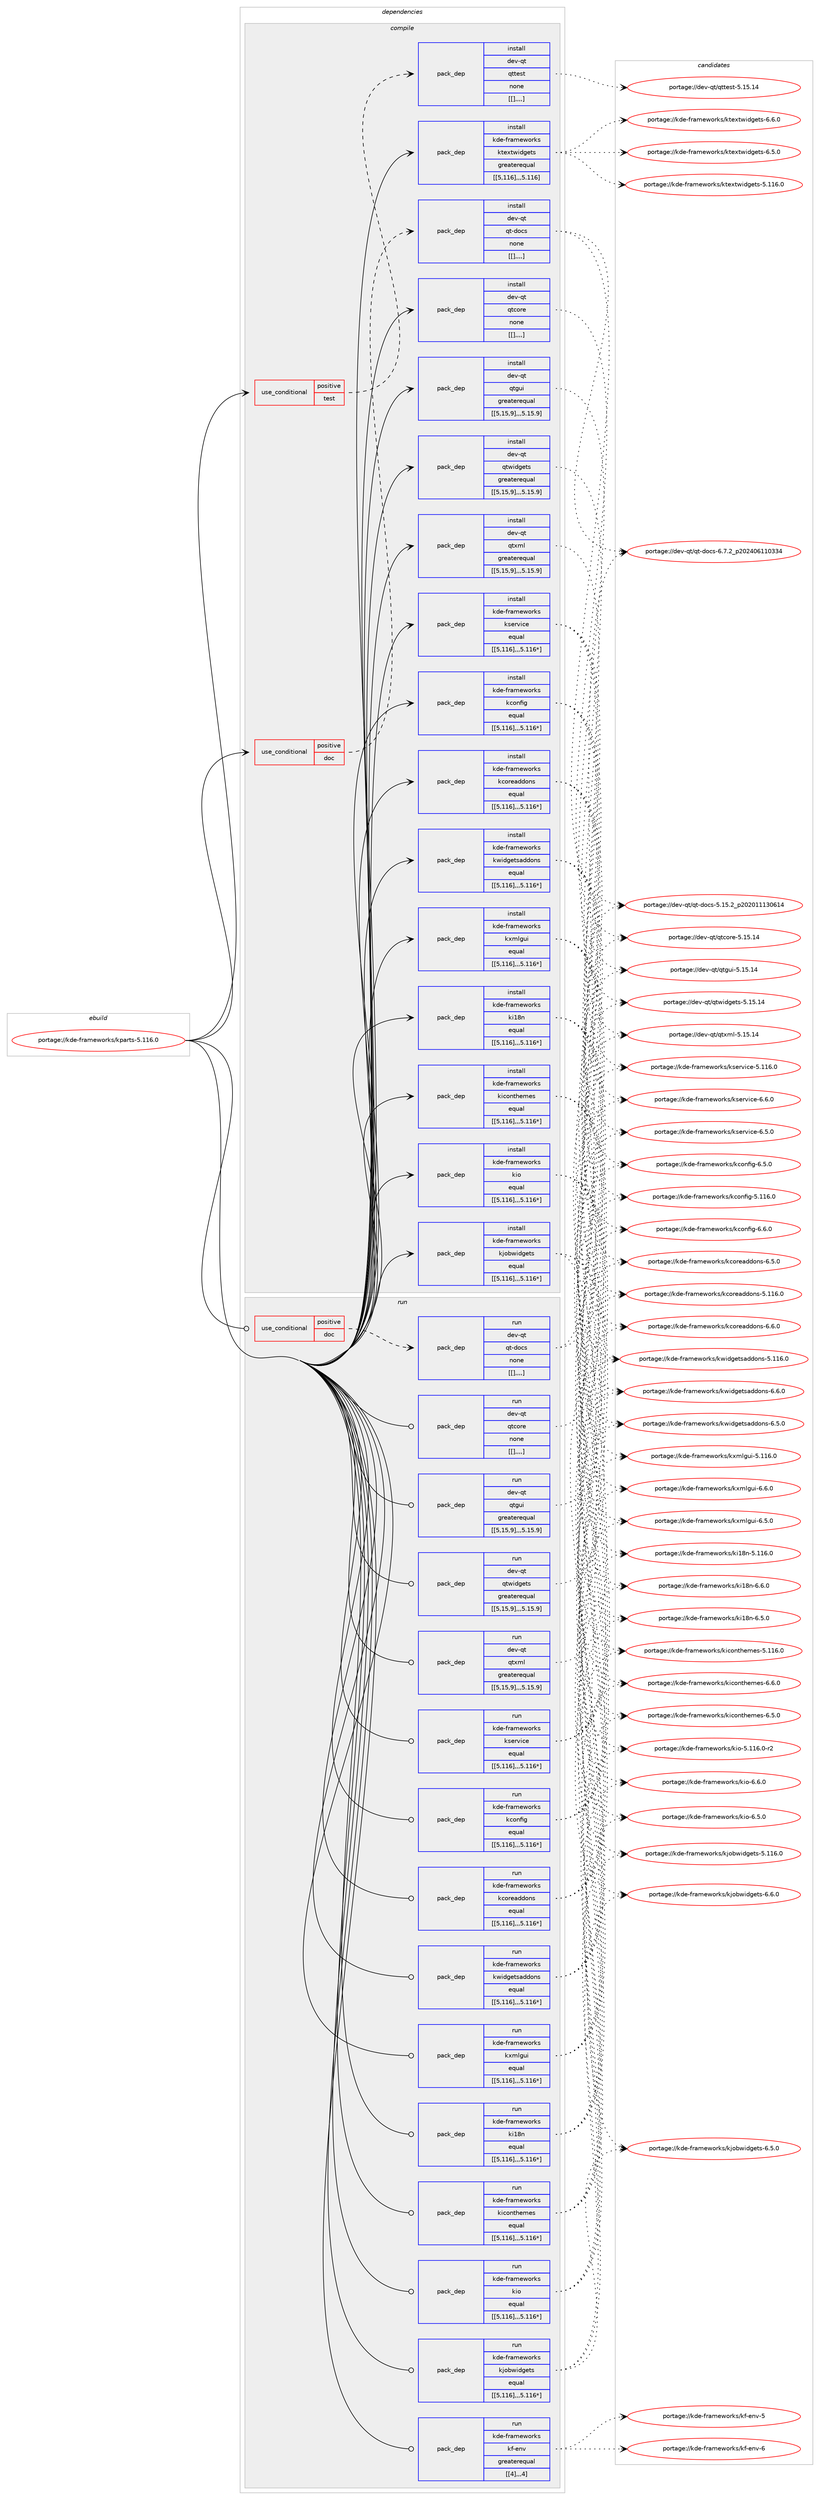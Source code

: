 digraph prolog {

# *************
# Graph options
# *************

newrank=true;
concentrate=true;
compound=true;
graph [rankdir=LR,fontname=Helvetica,fontsize=10,ranksep=1.5];#, ranksep=2.5, nodesep=0.2];
edge  [arrowhead=vee];
node  [fontname=Helvetica,fontsize=10];

# **********
# The ebuild
# **********

subgraph cluster_leftcol {
color=gray;
label=<<i>ebuild</i>>;
id [label="portage://kde-frameworks/kparts-5.116.0", color=red, width=4, href="../kde-frameworks/kparts-5.116.0.svg"];
}

# ****************
# The dependencies
# ****************

subgraph cluster_midcol {
color=gray;
label=<<i>dependencies</i>>;
subgraph cluster_compile {
fillcolor="#eeeeee";
style=filled;
label=<<i>compile</i>>;
subgraph cond70545 {
dependency275694 [label=<<TABLE BORDER="0" CELLBORDER="1" CELLSPACING="0" CELLPADDING="4"><TR><TD ROWSPAN="3" CELLPADDING="10">use_conditional</TD></TR><TR><TD>positive</TD></TR><TR><TD>doc</TD></TR></TABLE>>, shape=none, color=red];
subgraph pack203032 {
dependency275695 [label=<<TABLE BORDER="0" CELLBORDER="1" CELLSPACING="0" CELLPADDING="4" WIDTH="220"><TR><TD ROWSPAN="6" CELLPADDING="30">pack_dep</TD></TR><TR><TD WIDTH="110">install</TD></TR><TR><TD>dev-qt</TD></TR><TR><TD>qt-docs</TD></TR><TR><TD>none</TD></TR><TR><TD>[[],,,,]</TD></TR></TABLE>>, shape=none, color=blue];
}
dependency275694:e -> dependency275695:w [weight=20,style="dashed",arrowhead="vee"];
}
id:e -> dependency275694:w [weight=20,style="solid",arrowhead="vee"];
subgraph cond70546 {
dependency275696 [label=<<TABLE BORDER="0" CELLBORDER="1" CELLSPACING="0" CELLPADDING="4"><TR><TD ROWSPAN="3" CELLPADDING="10">use_conditional</TD></TR><TR><TD>positive</TD></TR><TR><TD>test</TD></TR></TABLE>>, shape=none, color=red];
subgraph pack203033 {
dependency275697 [label=<<TABLE BORDER="0" CELLBORDER="1" CELLSPACING="0" CELLPADDING="4" WIDTH="220"><TR><TD ROWSPAN="6" CELLPADDING="30">pack_dep</TD></TR><TR><TD WIDTH="110">install</TD></TR><TR><TD>dev-qt</TD></TR><TR><TD>qttest</TD></TR><TR><TD>none</TD></TR><TR><TD>[[],,,,]</TD></TR></TABLE>>, shape=none, color=blue];
}
dependency275696:e -> dependency275697:w [weight=20,style="dashed",arrowhead="vee"];
}
id:e -> dependency275696:w [weight=20,style="solid",arrowhead="vee"];
subgraph pack203034 {
dependency275698 [label=<<TABLE BORDER="0" CELLBORDER="1" CELLSPACING="0" CELLPADDING="4" WIDTH="220"><TR><TD ROWSPAN="6" CELLPADDING="30">pack_dep</TD></TR><TR><TD WIDTH="110">install</TD></TR><TR><TD>dev-qt</TD></TR><TR><TD>qtcore</TD></TR><TR><TD>none</TD></TR><TR><TD>[[],,,,]</TD></TR></TABLE>>, shape=none, color=blue];
}
id:e -> dependency275698:w [weight=20,style="solid",arrowhead="vee"];
subgraph pack203035 {
dependency275699 [label=<<TABLE BORDER="0" CELLBORDER="1" CELLSPACING="0" CELLPADDING="4" WIDTH="220"><TR><TD ROWSPAN="6" CELLPADDING="30">pack_dep</TD></TR><TR><TD WIDTH="110">install</TD></TR><TR><TD>dev-qt</TD></TR><TR><TD>qtgui</TD></TR><TR><TD>greaterequal</TD></TR><TR><TD>[[5,15,9],,,5.15.9]</TD></TR></TABLE>>, shape=none, color=blue];
}
id:e -> dependency275699:w [weight=20,style="solid",arrowhead="vee"];
subgraph pack203036 {
dependency275700 [label=<<TABLE BORDER="0" CELLBORDER="1" CELLSPACING="0" CELLPADDING="4" WIDTH="220"><TR><TD ROWSPAN="6" CELLPADDING="30">pack_dep</TD></TR><TR><TD WIDTH="110">install</TD></TR><TR><TD>dev-qt</TD></TR><TR><TD>qtwidgets</TD></TR><TR><TD>greaterequal</TD></TR><TR><TD>[[5,15,9],,,5.15.9]</TD></TR></TABLE>>, shape=none, color=blue];
}
id:e -> dependency275700:w [weight=20,style="solid",arrowhead="vee"];
subgraph pack203037 {
dependency275701 [label=<<TABLE BORDER="0" CELLBORDER="1" CELLSPACING="0" CELLPADDING="4" WIDTH="220"><TR><TD ROWSPAN="6" CELLPADDING="30">pack_dep</TD></TR><TR><TD WIDTH="110">install</TD></TR><TR><TD>dev-qt</TD></TR><TR><TD>qtxml</TD></TR><TR><TD>greaterequal</TD></TR><TR><TD>[[5,15,9],,,5.15.9]</TD></TR></TABLE>>, shape=none, color=blue];
}
id:e -> dependency275701:w [weight=20,style="solid",arrowhead="vee"];
subgraph pack203038 {
dependency275702 [label=<<TABLE BORDER="0" CELLBORDER="1" CELLSPACING="0" CELLPADDING="4" WIDTH="220"><TR><TD ROWSPAN="6" CELLPADDING="30">pack_dep</TD></TR><TR><TD WIDTH="110">install</TD></TR><TR><TD>kde-frameworks</TD></TR><TR><TD>kconfig</TD></TR><TR><TD>equal</TD></TR><TR><TD>[[5,116],,,5.116*]</TD></TR></TABLE>>, shape=none, color=blue];
}
id:e -> dependency275702:w [weight=20,style="solid",arrowhead="vee"];
subgraph pack203039 {
dependency275703 [label=<<TABLE BORDER="0" CELLBORDER="1" CELLSPACING="0" CELLPADDING="4" WIDTH="220"><TR><TD ROWSPAN="6" CELLPADDING="30">pack_dep</TD></TR><TR><TD WIDTH="110">install</TD></TR><TR><TD>kde-frameworks</TD></TR><TR><TD>kcoreaddons</TD></TR><TR><TD>equal</TD></TR><TR><TD>[[5,116],,,5.116*]</TD></TR></TABLE>>, shape=none, color=blue];
}
id:e -> dependency275703:w [weight=20,style="solid",arrowhead="vee"];
subgraph pack203040 {
dependency275704 [label=<<TABLE BORDER="0" CELLBORDER="1" CELLSPACING="0" CELLPADDING="4" WIDTH="220"><TR><TD ROWSPAN="6" CELLPADDING="30">pack_dep</TD></TR><TR><TD WIDTH="110">install</TD></TR><TR><TD>kde-frameworks</TD></TR><TR><TD>ki18n</TD></TR><TR><TD>equal</TD></TR><TR><TD>[[5,116],,,5.116*]</TD></TR></TABLE>>, shape=none, color=blue];
}
id:e -> dependency275704:w [weight=20,style="solid",arrowhead="vee"];
subgraph pack203041 {
dependency275705 [label=<<TABLE BORDER="0" CELLBORDER="1" CELLSPACING="0" CELLPADDING="4" WIDTH="220"><TR><TD ROWSPAN="6" CELLPADDING="30">pack_dep</TD></TR><TR><TD WIDTH="110">install</TD></TR><TR><TD>kde-frameworks</TD></TR><TR><TD>kiconthemes</TD></TR><TR><TD>equal</TD></TR><TR><TD>[[5,116],,,5.116*]</TD></TR></TABLE>>, shape=none, color=blue];
}
id:e -> dependency275705:w [weight=20,style="solid",arrowhead="vee"];
subgraph pack203042 {
dependency275706 [label=<<TABLE BORDER="0" CELLBORDER="1" CELLSPACING="0" CELLPADDING="4" WIDTH="220"><TR><TD ROWSPAN="6" CELLPADDING="30">pack_dep</TD></TR><TR><TD WIDTH="110">install</TD></TR><TR><TD>kde-frameworks</TD></TR><TR><TD>kio</TD></TR><TR><TD>equal</TD></TR><TR><TD>[[5,116],,,5.116*]</TD></TR></TABLE>>, shape=none, color=blue];
}
id:e -> dependency275706:w [weight=20,style="solid",arrowhead="vee"];
subgraph pack203043 {
dependency275707 [label=<<TABLE BORDER="0" CELLBORDER="1" CELLSPACING="0" CELLPADDING="4" WIDTH="220"><TR><TD ROWSPAN="6" CELLPADDING="30">pack_dep</TD></TR><TR><TD WIDTH="110">install</TD></TR><TR><TD>kde-frameworks</TD></TR><TR><TD>kjobwidgets</TD></TR><TR><TD>equal</TD></TR><TR><TD>[[5,116],,,5.116*]</TD></TR></TABLE>>, shape=none, color=blue];
}
id:e -> dependency275707:w [weight=20,style="solid",arrowhead="vee"];
subgraph pack203044 {
dependency275708 [label=<<TABLE BORDER="0" CELLBORDER="1" CELLSPACING="0" CELLPADDING="4" WIDTH="220"><TR><TD ROWSPAN="6" CELLPADDING="30">pack_dep</TD></TR><TR><TD WIDTH="110">install</TD></TR><TR><TD>kde-frameworks</TD></TR><TR><TD>kservice</TD></TR><TR><TD>equal</TD></TR><TR><TD>[[5,116],,,5.116*]</TD></TR></TABLE>>, shape=none, color=blue];
}
id:e -> dependency275708:w [weight=20,style="solid",arrowhead="vee"];
subgraph pack203045 {
dependency275709 [label=<<TABLE BORDER="0" CELLBORDER="1" CELLSPACING="0" CELLPADDING="4" WIDTH="220"><TR><TD ROWSPAN="6" CELLPADDING="30">pack_dep</TD></TR><TR><TD WIDTH="110">install</TD></TR><TR><TD>kde-frameworks</TD></TR><TR><TD>ktextwidgets</TD></TR><TR><TD>greaterequal</TD></TR><TR><TD>[[5,116],,,5.116]</TD></TR></TABLE>>, shape=none, color=blue];
}
id:e -> dependency275709:w [weight=20,style="solid",arrowhead="vee"];
subgraph pack203046 {
dependency275710 [label=<<TABLE BORDER="0" CELLBORDER="1" CELLSPACING="0" CELLPADDING="4" WIDTH="220"><TR><TD ROWSPAN="6" CELLPADDING="30">pack_dep</TD></TR><TR><TD WIDTH="110">install</TD></TR><TR><TD>kde-frameworks</TD></TR><TR><TD>kwidgetsaddons</TD></TR><TR><TD>equal</TD></TR><TR><TD>[[5,116],,,5.116*]</TD></TR></TABLE>>, shape=none, color=blue];
}
id:e -> dependency275710:w [weight=20,style="solid",arrowhead="vee"];
subgraph pack203047 {
dependency275711 [label=<<TABLE BORDER="0" CELLBORDER="1" CELLSPACING="0" CELLPADDING="4" WIDTH="220"><TR><TD ROWSPAN="6" CELLPADDING="30">pack_dep</TD></TR><TR><TD WIDTH="110">install</TD></TR><TR><TD>kde-frameworks</TD></TR><TR><TD>kxmlgui</TD></TR><TR><TD>equal</TD></TR><TR><TD>[[5,116],,,5.116*]</TD></TR></TABLE>>, shape=none, color=blue];
}
id:e -> dependency275711:w [weight=20,style="solid",arrowhead="vee"];
}
subgraph cluster_compileandrun {
fillcolor="#eeeeee";
style=filled;
label=<<i>compile and run</i>>;
}
subgraph cluster_run {
fillcolor="#eeeeee";
style=filled;
label=<<i>run</i>>;
subgraph cond70547 {
dependency275712 [label=<<TABLE BORDER="0" CELLBORDER="1" CELLSPACING="0" CELLPADDING="4"><TR><TD ROWSPAN="3" CELLPADDING="10">use_conditional</TD></TR><TR><TD>positive</TD></TR><TR><TD>doc</TD></TR></TABLE>>, shape=none, color=red];
subgraph pack203048 {
dependency275713 [label=<<TABLE BORDER="0" CELLBORDER="1" CELLSPACING="0" CELLPADDING="4" WIDTH="220"><TR><TD ROWSPAN="6" CELLPADDING="30">pack_dep</TD></TR><TR><TD WIDTH="110">run</TD></TR><TR><TD>dev-qt</TD></TR><TR><TD>qt-docs</TD></TR><TR><TD>none</TD></TR><TR><TD>[[],,,,]</TD></TR></TABLE>>, shape=none, color=blue];
}
dependency275712:e -> dependency275713:w [weight=20,style="dashed",arrowhead="vee"];
}
id:e -> dependency275712:w [weight=20,style="solid",arrowhead="odot"];
subgraph pack203049 {
dependency275714 [label=<<TABLE BORDER="0" CELLBORDER="1" CELLSPACING="0" CELLPADDING="4" WIDTH="220"><TR><TD ROWSPAN="6" CELLPADDING="30">pack_dep</TD></TR><TR><TD WIDTH="110">run</TD></TR><TR><TD>dev-qt</TD></TR><TR><TD>qtcore</TD></TR><TR><TD>none</TD></TR><TR><TD>[[],,,,]</TD></TR></TABLE>>, shape=none, color=blue];
}
id:e -> dependency275714:w [weight=20,style="solid",arrowhead="odot"];
subgraph pack203050 {
dependency275715 [label=<<TABLE BORDER="0" CELLBORDER="1" CELLSPACING="0" CELLPADDING="4" WIDTH="220"><TR><TD ROWSPAN="6" CELLPADDING="30">pack_dep</TD></TR><TR><TD WIDTH="110">run</TD></TR><TR><TD>dev-qt</TD></TR><TR><TD>qtgui</TD></TR><TR><TD>greaterequal</TD></TR><TR><TD>[[5,15,9],,,5.15.9]</TD></TR></TABLE>>, shape=none, color=blue];
}
id:e -> dependency275715:w [weight=20,style="solid",arrowhead="odot"];
subgraph pack203051 {
dependency275716 [label=<<TABLE BORDER="0" CELLBORDER="1" CELLSPACING="0" CELLPADDING="4" WIDTH="220"><TR><TD ROWSPAN="6" CELLPADDING="30">pack_dep</TD></TR><TR><TD WIDTH="110">run</TD></TR><TR><TD>dev-qt</TD></TR><TR><TD>qtwidgets</TD></TR><TR><TD>greaterequal</TD></TR><TR><TD>[[5,15,9],,,5.15.9]</TD></TR></TABLE>>, shape=none, color=blue];
}
id:e -> dependency275716:w [weight=20,style="solid",arrowhead="odot"];
subgraph pack203052 {
dependency275717 [label=<<TABLE BORDER="0" CELLBORDER="1" CELLSPACING="0" CELLPADDING="4" WIDTH="220"><TR><TD ROWSPAN="6" CELLPADDING="30">pack_dep</TD></TR><TR><TD WIDTH="110">run</TD></TR><TR><TD>dev-qt</TD></TR><TR><TD>qtxml</TD></TR><TR><TD>greaterequal</TD></TR><TR><TD>[[5,15,9],,,5.15.9]</TD></TR></TABLE>>, shape=none, color=blue];
}
id:e -> dependency275717:w [weight=20,style="solid",arrowhead="odot"];
subgraph pack203053 {
dependency275718 [label=<<TABLE BORDER="0" CELLBORDER="1" CELLSPACING="0" CELLPADDING="4" WIDTH="220"><TR><TD ROWSPAN="6" CELLPADDING="30">pack_dep</TD></TR><TR><TD WIDTH="110">run</TD></TR><TR><TD>kde-frameworks</TD></TR><TR><TD>kconfig</TD></TR><TR><TD>equal</TD></TR><TR><TD>[[5,116],,,5.116*]</TD></TR></TABLE>>, shape=none, color=blue];
}
id:e -> dependency275718:w [weight=20,style="solid",arrowhead="odot"];
subgraph pack203054 {
dependency275719 [label=<<TABLE BORDER="0" CELLBORDER="1" CELLSPACING="0" CELLPADDING="4" WIDTH="220"><TR><TD ROWSPAN="6" CELLPADDING="30">pack_dep</TD></TR><TR><TD WIDTH="110">run</TD></TR><TR><TD>kde-frameworks</TD></TR><TR><TD>kcoreaddons</TD></TR><TR><TD>equal</TD></TR><TR><TD>[[5,116],,,5.116*]</TD></TR></TABLE>>, shape=none, color=blue];
}
id:e -> dependency275719:w [weight=20,style="solid",arrowhead="odot"];
subgraph pack203055 {
dependency275720 [label=<<TABLE BORDER="0" CELLBORDER="1" CELLSPACING="0" CELLPADDING="4" WIDTH="220"><TR><TD ROWSPAN="6" CELLPADDING="30">pack_dep</TD></TR><TR><TD WIDTH="110">run</TD></TR><TR><TD>kde-frameworks</TD></TR><TR><TD>kf-env</TD></TR><TR><TD>greaterequal</TD></TR><TR><TD>[[4],,,4]</TD></TR></TABLE>>, shape=none, color=blue];
}
id:e -> dependency275720:w [weight=20,style="solid",arrowhead="odot"];
subgraph pack203056 {
dependency275721 [label=<<TABLE BORDER="0" CELLBORDER="1" CELLSPACING="0" CELLPADDING="4" WIDTH="220"><TR><TD ROWSPAN="6" CELLPADDING="30">pack_dep</TD></TR><TR><TD WIDTH="110">run</TD></TR><TR><TD>kde-frameworks</TD></TR><TR><TD>ki18n</TD></TR><TR><TD>equal</TD></TR><TR><TD>[[5,116],,,5.116*]</TD></TR></TABLE>>, shape=none, color=blue];
}
id:e -> dependency275721:w [weight=20,style="solid",arrowhead="odot"];
subgraph pack203057 {
dependency275722 [label=<<TABLE BORDER="0" CELLBORDER="1" CELLSPACING="0" CELLPADDING="4" WIDTH="220"><TR><TD ROWSPAN="6" CELLPADDING="30">pack_dep</TD></TR><TR><TD WIDTH="110">run</TD></TR><TR><TD>kde-frameworks</TD></TR><TR><TD>kiconthemes</TD></TR><TR><TD>equal</TD></TR><TR><TD>[[5,116],,,5.116*]</TD></TR></TABLE>>, shape=none, color=blue];
}
id:e -> dependency275722:w [weight=20,style="solid",arrowhead="odot"];
subgraph pack203058 {
dependency275723 [label=<<TABLE BORDER="0" CELLBORDER="1" CELLSPACING="0" CELLPADDING="4" WIDTH="220"><TR><TD ROWSPAN="6" CELLPADDING="30">pack_dep</TD></TR><TR><TD WIDTH="110">run</TD></TR><TR><TD>kde-frameworks</TD></TR><TR><TD>kio</TD></TR><TR><TD>equal</TD></TR><TR><TD>[[5,116],,,5.116*]</TD></TR></TABLE>>, shape=none, color=blue];
}
id:e -> dependency275723:w [weight=20,style="solid",arrowhead="odot"];
subgraph pack203059 {
dependency275724 [label=<<TABLE BORDER="0" CELLBORDER="1" CELLSPACING="0" CELLPADDING="4" WIDTH="220"><TR><TD ROWSPAN="6" CELLPADDING="30">pack_dep</TD></TR><TR><TD WIDTH="110">run</TD></TR><TR><TD>kde-frameworks</TD></TR><TR><TD>kjobwidgets</TD></TR><TR><TD>equal</TD></TR><TR><TD>[[5,116],,,5.116*]</TD></TR></TABLE>>, shape=none, color=blue];
}
id:e -> dependency275724:w [weight=20,style="solid",arrowhead="odot"];
subgraph pack203060 {
dependency275725 [label=<<TABLE BORDER="0" CELLBORDER="1" CELLSPACING="0" CELLPADDING="4" WIDTH="220"><TR><TD ROWSPAN="6" CELLPADDING="30">pack_dep</TD></TR><TR><TD WIDTH="110">run</TD></TR><TR><TD>kde-frameworks</TD></TR><TR><TD>kservice</TD></TR><TR><TD>equal</TD></TR><TR><TD>[[5,116],,,5.116*]</TD></TR></TABLE>>, shape=none, color=blue];
}
id:e -> dependency275725:w [weight=20,style="solid",arrowhead="odot"];
subgraph pack203061 {
dependency275726 [label=<<TABLE BORDER="0" CELLBORDER="1" CELLSPACING="0" CELLPADDING="4" WIDTH="220"><TR><TD ROWSPAN="6" CELLPADDING="30">pack_dep</TD></TR><TR><TD WIDTH="110">run</TD></TR><TR><TD>kde-frameworks</TD></TR><TR><TD>kwidgetsaddons</TD></TR><TR><TD>equal</TD></TR><TR><TD>[[5,116],,,5.116*]</TD></TR></TABLE>>, shape=none, color=blue];
}
id:e -> dependency275726:w [weight=20,style="solid",arrowhead="odot"];
subgraph pack203062 {
dependency275727 [label=<<TABLE BORDER="0" CELLBORDER="1" CELLSPACING="0" CELLPADDING="4" WIDTH="220"><TR><TD ROWSPAN="6" CELLPADDING="30">pack_dep</TD></TR><TR><TD WIDTH="110">run</TD></TR><TR><TD>kde-frameworks</TD></TR><TR><TD>kxmlgui</TD></TR><TR><TD>equal</TD></TR><TR><TD>[[5,116],,,5.116*]</TD></TR></TABLE>>, shape=none, color=blue];
}
id:e -> dependency275727:w [weight=20,style="solid",arrowhead="odot"];
}
}

# **************
# The candidates
# **************

subgraph cluster_choices {
rank=same;
color=gray;
label=<<i>candidates</i>>;

subgraph choice203032 {
color=black;
nodesep=1;
choice1001011184511311647113116451001119911545544655465095112504850524854494948515152 [label="portage://dev-qt/qt-docs-6.7.2_p202406110334", color=red, width=4,href="../dev-qt/qt-docs-6.7.2_p202406110334.svg"];
choice100101118451131164711311645100111991154553464953465095112504850484949495148544952 [label="portage://dev-qt/qt-docs-5.15.2_p202011130614", color=red, width=4,href="../dev-qt/qt-docs-5.15.2_p202011130614.svg"];
dependency275695:e -> choice1001011184511311647113116451001119911545544655465095112504850524854494948515152:w [style=dotted,weight="100"];
dependency275695:e -> choice100101118451131164711311645100111991154553464953465095112504850484949495148544952:w [style=dotted,weight="100"];
}
subgraph choice203033 {
color=black;
nodesep=1;
choice10010111845113116471131161161011151164553464953464952 [label="portage://dev-qt/qttest-5.15.14", color=red, width=4,href="../dev-qt/qttest-5.15.14.svg"];
dependency275697:e -> choice10010111845113116471131161161011151164553464953464952:w [style=dotted,weight="100"];
}
subgraph choice203034 {
color=black;
nodesep=1;
choice1001011184511311647113116991111141014553464953464952 [label="portage://dev-qt/qtcore-5.15.14", color=red, width=4,href="../dev-qt/qtcore-5.15.14.svg"];
dependency275698:e -> choice1001011184511311647113116991111141014553464953464952:w [style=dotted,weight="100"];
}
subgraph choice203035 {
color=black;
nodesep=1;
choice10010111845113116471131161031171054553464953464952 [label="portage://dev-qt/qtgui-5.15.14", color=red, width=4,href="../dev-qt/qtgui-5.15.14.svg"];
dependency275699:e -> choice10010111845113116471131161031171054553464953464952:w [style=dotted,weight="100"];
}
subgraph choice203036 {
color=black;
nodesep=1;
choice10010111845113116471131161191051001031011161154553464953464952 [label="portage://dev-qt/qtwidgets-5.15.14", color=red, width=4,href="../dev-qt/qtwidgets-5.15.14.svg"];
dependency275700:e -> choice10010111845113116471131161191051001031011161154553464953464952:w [style=dotted,weight="100"];
}
subgraph choice203037 {
color=black;
nodesep=1;
choice10010111845113116471131161201091084553464953464952 [label="portage://dev-qt/qtxml-5.15.14", color=red, width=4,href="../dev-qt/qtxml-5.15.14.svg"];
dependency275701:e -> choice10010111845113116471131161201091084553464953464952:w [style=dotted,weight="100"];
}
subgraph choice203038 {
color=black;
nodesep=1;
choice10710010145102114971091011191111141071154710799111110102105103455446544648 [label="portage://kde-frameworks/kconfig-6.6.0", color=red, width=4,href="../kde-frameworks/kconfig-6.6.0.svg"];
choice10710010145102114971091011191111141071154710799111110102105103455446534648 [label="portage://kde-frameworks/kconfig-6.5.0", color=red, width=4,href="../kde-frameworks/kconfig-6.5.0.svg"];
choice107100101451021149710910111911111410711547107991111101021051034553464949544648 [label="portage://kde-frameworks/kconfig-5.116.0", color=red, width=4,href="../kde-frameworks/kconfig-5.116.0.svg"];
dependency275702:e -> choice10710010145102114971091011191111141071154710799111110102105103455446544648:w [style=dotted,weight="100"];
dependency275702:e -> choice10710010145102114971091011191111141071154710799111110102105103455446534648:w [style=dotted,weight="100"];
dependency275702:e -> choice107100101451021149710910111911111410711547107991111101021051034553464949544648:w [style=dotted,weight="100"];
}
subgraph choice203039 {
color=black;
nodesep=1;
choice1071001014510211497109101119111114107115471079911111410197100100111110115455446544648 [label="portage://kde-frameworks/kcoreaddons-6.6.0", color=red, width=4,href="../kde-frameworks/kcoreaddons-6.6.0.svg"];
choice1071001014510211497109101119111114107115471079911111410197100100111110115455446534648 [label="portage://kde-frameworks/kcoreaddons-6.5.0", color=red, width=4,href="../kde-frameworks/kcoreaddons-6.5.0.svg"];
choice10710010145102114971091011191111141071154710799111114101971001001111101154553464949544648 [label="portage://kde-frameworks/kcoreaddons-5.116.0", color=red, width=4,href="../kde-frameworks/kcoreaddons-5.116.0.svg"];
dependency275703:e -> choice1071001014510211497109101119111114107115471079911111410197100100111110115455446544648:w [style=dotted,weight="100"];
dependency275703:e -> choice1071001014510211497109101119111114107115471079911111410197100100111110115455446534648:w [style=dotted,weight="100"];
dependency275703:e -> choice10710010145102114971091011191111141071154710799111114101971001001111101154553464949544648:w [style=dotted,weight="100"];
}
subgraph choice203040 {
color=black;
nodesep=1;
choice1071001014510211497109101119111114107115471071054956110455446544648 [label="portage://kde-frameworks/ki18n-6.6.0", color=red, width=4,href="../kde-frameworks/ki18n-6.6.0.svg"];
choice1071001014510211497109101119111114107115471071054956110455446534648 [label="portage://kde-frameworks/ki18n-6.5.0", color=red, width=4,href="../kde-frameworks/ki18n-6.5.0.svg"];
choice10710010145102114971091011191111141071154710710549561104553464949544648 [label="portage://kde-frameworks/ki18n-5.116.0", color=red, width=4,href="../kde-frameworks/ki18n-5.116.0.svg"];
dependency275704:e -> choice1071001014510211497109101119111114107115471071054956110455446544648:w [style=dotted,weight="100"];
dependency275704:e -> choice1071001014510211497109101119111114107115471071054956110455446534648:w [style=dotted,weight="100"];
dependency275704:e -> choice10710010145102114971091011191111141071154710710549561104553464949544648:w [style=dotted,weight="100"];
}
subgraph choice203041 {
color=black;
nodesep=1;
choice10710010145102114971091011191111141071154710710599111110116104101109101115455446544648 [label="portage://kde-frameworks/kiconthemes-6.6.0", color=red, width=4,href="../kde-frameworks/kiconthemes-6.6.0.svg"];
choice10710010145102114971091011191111141071154710710599111110116104101109101115455446534648 [label="portage://kde-frameworks/kiconthemes-6.5.0", color=red, width=4,href="../kde-frameworks/kiconthemes-6.5.0.svg"];
choice107100101451021149710910111911111410711547107105991111101161041011091011154553464949544648 [label="portage://kde-frameworks/kiconthemes-5.116.0", color=red, width=4,href="../kde-frameworks/kiconthemes-5.116.0.svg"];
dependency275705:e -> choice10710010145102114971091011191111141071154710710599111110116104101109101115455446544648:w [style=dotted,weight="100"];
dependency275705:e -> choice10710010145102114971091011191111141071154710710599111110116104101109101115455446534648:w [style=dotted,weight="100"];
dependency275705:e -> choice107100101451021149710910111911111410711547107105991111101161041011091011154553464949544648:w [style=dotted,weight="100"];
}
subgraph choice203042 {
color=black;
nodesep=1;
choice107100101451021149710910111911111410711547107105111455446544648 [label="portage://kde-frameworks/kio-6.6.0", color=red, width=4,href="../kde-frameworks/kio-6.6.0.svg"];
choice107100101451021149710910111911111410711547107105111455446534648 [label="portage://kde-frameworks/kio-6.5.0", color=red, width=4,href="../kde-frameworks/kio-6.5.0.svg"];
choice10710010145102114971091011191111141071154710710511145534649495446484511450 [label="portage://kde-frameworks/kio-5.116.0-r2", color=red, width=4,href="../kde-frameworks/kio-5.116.0-r2.svg"];
dependency275706:e -> choice107100101451021149710910111911111410711547107105111455446544648:w [style=dotted,weight="100"];
dependency275706:e -> choice107100101451021149710910111911111410711547107105111455446534648:w [style=dotted,weight="100"];
dependency275706:e -> choice10710010145102114971091011191111141071154710710511145534649495446484511450:w [style=dotted,weight="100"];
}
subgraph choice203043 {
color=black;
nodesep=1;
choice10710010145102114971091011191111141071154710710611198119105100103101116115455446544648 [label="portage://kde-frameworks/kjobwidgets-6.6.0", color=red, width=4,href="../kde-frameworks/kjobwidgets-6.6.0.svg"];
choice10710010145102114971091011191111141071154710710611198119105100103101116115455446534648 [label="portage://kde-frameworks/kjobwidgets-6.5.0", color=red, width=4,href="../kde-frameworks/kjobwidgets-6.5.0.svg"];
choice107100101451021149710910111911111410711547107106111981191051001031011161154553464949544648 [label="portage://kde-frameworks/kjobwidgets-5.116.0", color=red, width=4,href="../kde-frameworks/kjobwidgets-5.116.0.svg"];
dependency275707:e -> choice10710010145102114971091011191111141071154710710611198119105100103101116115455446544648:w [style=dotted,weight="100"];
dependency275707:e -> choice10710010145102114971091011191111141071154710710611198119105100103101116115455446534648:w [style=dotted,weight="100"];
dependency275707:e -> choice107100101451021149710910111911111410711547107106111981191051001031011161154553464949544648:w [style=dotted,weight="100"];
}
subgraph choice203044 {
color=black;
nodesep=1;
choice10710010145102114971091011191111141071154710711510111411810599101455446544648 [label="portage://kde-frameworks/kservice-6.6.0", color=red, width=4,href="../kde-frameworks/kservice-6.6.0.svg"];
choice10710010145102114971091011191111141071154710711510111411810599101455446534648 [label="portage://kde-frameworks/kservice-6.5.0", color=red, width=4,href="../kde-frameworks/kservice-6.5.0.svg"];
choice107100101451021149710910111911111410711547107115101114118105991014553464949544648 [label="portage://kde-frameworks/kservice-5.116.0", color=red, width=4,href="../kde-frameworks/kservice-5.116.0.svg"];
dependency275708:e -> choice10710010145102114971091011191111141071154710711510111411810599101455446544648:w [style=dotted,weight="100"];
dependency275708:e -> choice10710010145102114971091011191111141071154710711510111411810599101455446534648:w [style=dotted,weight="100"];
dependency275708:e -> choice107100101451021149710910111911111410711547107115101114118105991014553464949544648:w [style=dotted,weight="100"];
}
subgraph choice203045 {
color=black;
nodesep=1;
choice107100101451021149710910111911111410711547107116101120116119105100103101116115455446544648 [label="portage://kde-frameworks/ktextwidgets-6.6.0", color=red, width=4,href="../kde-frameworks/ktextwidgets-6.6.0.svg"];
choice107100101451021149710910111911111410711547107116101120116119105100103101116115455446534648 [label="portage://kde-frameworks/ktextwidgets-6.5.0", color=red, width=4,href="../kde-frameworks/ktextwidgets-6.5.0.svg"];
choice1071001014510211497109101119111114107115471071161011201161191051001031011161154553464949544648 [label="portage://kde-frameworks/ktextwidgets-5.116.0", color=red, width=4,href="../kde-frameworks/ktextwidgets-5.116.0.svg"];
dependency275709:e -> choice107100101451021149710910111911111410711547107116101120116119105100103101116115455446544648:w [style=dotted,weight="100"];
dependency275709:e -> choice107100101451021149710910111911111410711547107116101120116119105100103101116115455446534648:w [style=dotted,weight="100"];
dependency275709:e -> choice1071001014510211497109101119111114107115471071161011201161191051001031011161154553464949544648:w [style=dotted,weight="100"];
}
subgraph choice203046 {
color=black;
nodesep=1;
choice10710010145102114971091011191111141071154710711910510010310111611597100100111110115455446544648 [label="portage://kde-frameworks/kwidgetsaddons-6.6.0", color=red, width=4,href="../kde-frameworks/kwidgetsaddons-6.6.0.svg"];
choice10710010145102114971091011191111141071154710711910510010310111611597100100111110115455446534648 [label="portage://kde-frameworks/kwidgetsaddons-6.5.0", color=red, width=4,href="../kde-frameworks/kwidgetsaddons-6.5.0.svg"];
choice107100101451021149710910111911111410711547107119105100103101116115971001001111101154553464949544648 [label="portage://kde-frameworks/kwidgetsaddons-5.116.0", color=red, width=4,href="../kde-frameworks/kwidgetsaddons-5.116.0.svg"];
dependency275710:e -> choice10710010145102114971091011191111141071154710711910510010310111611597100100111110115455446544648:w [style=dotted,weight="100"];
dependency275710:e -> choice10710010145102114971091011191111141071154710711910510010310111611597100100111110115455446534648:w [style=dotted,weight="100"];
dependency275710:e -> choice107100101451021149710910111911111410711547107119105100103101116115971001001111101154553464949544648:w [style=dotted,weight="100"];
}
subgraph choice203047 {
color=black;
nodesep=1;
choice107100101451021149710910111911111410711547107120109108103117105455446544648 [label="portage://kde-frameworks/kxmlgui-6.6.0", color=red, width=4,href="../kde-frameworks/kxmlgui-6.6.0.svg"];
choice107100101451021149710910111911111410711547107120109108103117105455446534648 [label="portage://kde-frameworks/kxmlgui-6.5.0", color=red, width=4,href="../kde-frameworks/kxmlgui-6.5.0.svg"];
choice1071001014510211497109101119111114107115471071201091081031171054553464949544648 [label="portage://kde-frameworks/kxmlgui-5.116.0", color=red, width=4,href="../kde-frameworks/kxmlgui-5.116.0.svg"];
dependency275711:e -> choice107100101451021149710910111911111410711547107120109108103117105455446544648:w [style=dotted,weight="100"];
dependency275711:e -> choice107100101451021149710910111911111410711547107120109108103117105455446534648:w [style=dotted,weight="100"];
dependency275711:e -> choice1071001014510211497109101119111114107115471071201091081031171054553464949544648:w [style=dotted,weight="100"];
}
subgraph choice203048 {
color=black;
nodesep=1;
choice1001011184511311647113116451001119911545544655465095112504850524854494948515152 [label="portage://dev-qt/qt-docs-6.7.2_p202406110334", color=red, width=4,href="../dev-qt/qt-docs-6.7.2_p202406110334.svg"];
choice100101118451131164711311645100111991154553464953465095112504850484949495148544952 [label="portage://dev-qt/qt-docs-5.15.2_p202011130614", color=red, width=4,href="../dev-qt/qt-docs-5.15.2_p202011130614.svg"];
dependency275713:e -> choice1001011184511311647113116451001119911545544655465095112504850524854494948515152:w [style=dotted,weight="100"];
dependency275713:e -> choice100101118451131164711311645100111991154553464953465095112504850484949495148544952:w [style=dotted,weight="100"];
}
subgraph choice203049 {
color=black;
nodesep=1;
choice1001011184511311647113116991111141014553464953464952 [label="portage://dev-qt/qtcore-5.15.14", color=red, width=4,href="../dev-qt/qtcore-5.15.14.svg"];
dependency275714:e -> choice1001011184511311647113116991111141014553464953464952:w [style=dotted,weight="100"];
}
subgraph choice203050 {
color=black;
nodesep=1;
choice10010111845113116471131161031171054553464953464952 [label="portage://dev-qt/qtgui-5.15.14", color=red, width=4,href="../dev-qt/qtgui-5.15.14.svg"];
dependency275715:e -> choice10010111845113116471131161031171054553464953464952:w [style=dotted,weight="100"];
}
subgraph choice203051 {
color=black;
nodesep=1;
choice10010111845113116471131161191051001031011161154553464953464952 [label="portage://dev-qt/qtwidgets-5.15.14", color=red, width=4,href="../dev-qt/qtwidgets-5.15.14.svg"];
dependency275716:e -> choice10010111845113116471131161191051001031011161154553464953464952:w [style=dotted,weight="100"];
}
subgraph choice203052 {
color=black;
nodesep=1;
choice10010111845113116471131161201091084553464953464952 [label="portage://dev-qt/qtxml-5.15.14", color=red, width=4,href="../dev-qt/qtxml-5.15.14.svg"];
dependency275717:e -> choice10010111845113116471131161201091084553464953464952:w [style=dotted,weight="100"];
}
subgraph choice203053 {
color=black;
nodesep=1;
choice10710010145102114971091011191111141071154710799111110102105103455446544648 [label="portage://kde-frameworks/kconfig-6.6.0", color=red, width=4,href="../kde-frameworks/kconfig-6.6.0.svg"];
choice10710010145102114971091011191111141071154710799111110102105103455446534648 [label="portage://kde-frameworks/kconfig-6.5.0", color=red, width=4,href="../kde-frameworks/kconfig-6.5.0.svg"];
choice107100101451021149710910111911111410711547107991111101021051034553464949544648 [label="portage://kde-frameworks/kconfig-5.116.0", color=red, width=4,href="../kde-frameworks/kconfig-5.116.0.svg"];
dependency275718:e -> choice10710010145102114971091011191111141071154710799111110102105103455446544648:w [style=dotted,weight="100"];
dependency275718:e -> choice10710010145102114971091011191111141071154710799111110102105103455446534648:w [style=dotted,weight="100"];
dependency275718:e -> choice107100101451021149710910111911111410711547107991111101021051034553464949544648:w [style=dotted,weight="100"];
}
subgraph choice203054 {
color=black;
nodesep=1;
choice1071001014510211497109101119111114107115471079911111410197100100111110115455446544648 [label="portage://kde-frameworks/kcoreaddons-6.6.0", color=red, width=4,href="../kde-frameworks/kcoreaddons-6.6.0.svg"];
choice1071001014510211497109101119111114107115471079911111410197100100111110115455446534648 [label="portage://kde-frameworks/kcoreaddons-6.5.0", color=red, width=4,href="../kde-frameworks/kcoreaddons-6.5.0.svg"];
choice10710010145102114971091011191111141071154710799111114101971001001111101154553464949544648 [label="portage://kde-frameworks/kcoreaddons-5.116.0", color=red, width=4,href="../kde-frameworks/kcoreaddons-5.116.0.svg"];
dependency275719:e -> choice1071001014510211497109101119111114107115471079911111410197100100111110115455446544648:w [style=dotted,weight="100"];
dependency275719:e -> choice1071001014510211497109101119111114107115471079911111410197100100111110115455446534648:w [style=dotted,weight="100"];
dependency275719:e -> choice10710010145102114971091011191111141071154710799111114101971001001111101154553464949544648:w [style=dotted,weight="100"];
}
subgraph choice203055 {
color=black;
nodesep=1;
choice107100101451021149710910111911111410711547107102451011101184554 [label="portage://kde-frameworks/kf-env-6", color=red, width=4,href="../kde-frameworks/kf-env-6.svg"];
choice107100101451021149710910111911111410711547107102451011101184553 [label="portage://kde-frameworks/kf-env-5", color=red, width=4,href="../kde-frameworks/kf-env-5.svg"];
dependency275720:e -> choice107100101451021149710910111911111410711547107102451011101184554:w [style=dotted,weight="100"];
dependency275720:e -> choice107100101451021149710910111911111410711547107102451011101184553:w [style=dotted,weight="100"];
}
subgraph choice203056 {
color=black;
nodesep=1;
choice1071001014510211497109101119111114107115471071054956110455446544648 [label="portage://kde-frameworks/ki18n-6.6.0", color=red, width=4,href="../kde-frameworks/ki18n-6.6.0.svg"];
choice1071001014510211497109101119111114107115471071054956110455446534648 [label="portage://kde-frameworks/ki18n-6.5.0", color=red, width=4,href="../kde-frameworks/ki18n-6.5.0.svg"];
choice10710010145102114971091011191111141071154710710549561104553464949544648 [label="portage://kde-frameworks/ki18n-5.116.0", color=red, width=4,href="../kde-frameworks/ki18n-5.116.0.svg"];
dependency275721:e -> choice1071001014510211497109101119111114107115471071054956110455446544648:w [style=dotted,weight="100"];
dependency275721:e -> choice1071001014510211497109101119111114107115471071054956110455446534648:w [style=dotted,weight="100"];
dependency275721:e -> choice10710010145102114971091011191111141071154710710549561104553464949544648:w [style=dotted,weight="100"];
}
subgraph choice203057 {
color=black;
nodesep=1;
choice10710010145102114971091011191111141071154710710599111110116104101109101115455446544648 [label="portage://kde-frameworks/kiconthemes-6.6.0", color=red, width=4,href="../kde-frameworks/kiconthemes-6.6.0.svg"];
choice10710010145102114971091011191111141071154710710599111110116104101109101115455446534648 [label="portage://kde-frameworks/kiconthemes-6.5.0", color=red, width=4,href="../kde-frameworks/kiconthemes-6.5.0.svg"];
choice107100101451021149710910111911111410711547107105991111101161041011091011154553464949544648 [label="portage://kde-frameworks/kiconthemes-5.116.0", color=red, width=4,href="../kde-frameworks/kiconthemes-5.116.0.svg"];
dependency275722:e -> choice10710010145102114971091011191111141071154710710599111110116104101109101115455446544648:w [style=dotted,weight="100"];
dependency275722:e -> choice10710010145102114971091011191111141071154710710599111110116104101109101115455446534648:w [style=dotted,weight="100"];
dependency275722:e -> choice107100101451021149710910111911111410711547107105991111101161041011091011154553464949544648:w [style=dotted,weight="100"];
}
subgraph choice203058 {
color=black;
nodesep=1;
choice107100101451021149710910111911111410711547107105111455446544648 [label="portage://kde-frameworks/kio-6.6.0", color=red, width=4,href="../kde-frameworks/kio-6.6.0.svg"];
choice107100101451021149710910111911111410711547107105111455446534648 [label="portage://kde-frameworks/kio-6.5.0", color=red, width=4,href="../kde-frameworks/kio-6.5.0.svg"];
choice10710010145102114971091011191111141071154710710511145534649495446484511450 [label="portage://kde-frameworks/kio-5.116.0-r2", color=red, width=4,href="../kde-frameworks/kio-5.116.0-r2.svg"];
dependency275723:e -> choice107100101451021149710910111911111410711547107105111455446544648:w [style=dotted,weight="100"];
dependency275723:e -> choice107100101451021149710910111911111410711547107105111455446534648:w [style=dotted,weight="100"];
dependency275723:e -> choice10710010145102114971091011191111141071154710710511145534649495446484511450:w [style=dotted,weight="100"];
}
subgraph choice203059 {
color=black;
nodesep=1;
choice10710010145102114971091011191111141071154710710611198119105100103101116115455446544648 [label="portage://kde-frameworks/kjobwidgets-6.6.0", color=red, width=4,href="../kde-frameworks/kjobwidgets-6.6.0.svg"];
choice10710010145102114971091011191111141071154710710611198119105100103101116115455446534648 [label="portage://kde-frameworks/kjobwidgets-6.5.0", color=red, width=4,href="../kde-frameworks/kjobwidgets-6.5.0.svg"];
choice107100101451021149710910111911111410711547107106111981191051001031011161154553464949544648 [label="portage://kde-frameworks/kjobwidgets-5.116.0", color=red, width=4,href="../kde-frameworks/kjobwidgets-5.116.0.svg"];
dependency275724:e -> choice10710010145102114971091011191111141071154710710611198119105100103101116115455446544648:w [style=dotted,weight="100"];
dependency275724:e -> choice10710010145102114971091011191111141071154710710611198119105100103101116115455446534648:w [style=dotted,weight="100"];
dependency275724:e -> choice107100101451021149710910111911111410711547107106111981191051001031011161154553464949544648:w [style=dotted,weight="100"];
}
subgraph choice203060 {
color=black;
nodesep=1;
choice10710010145102114971091011191111141071154710711510111411810599101455446544648 [label="portage://kde-frameworks/kservice-6.6.0", color=red, width=4,href="../kde-frameworks/kservice-6.6.0.svg"];
choice10710010145102114971091011191111141071154710711510111411810599101455446534648 [label="portage://kde-frameworks/kservice-6.5.0", color=red, width=4,href="../kde-frameworks/kservice-6.5.0.svg"];
choice107100101451021149710910111911111410711547107115101114118105991014553464949544648 [label="portage://kde-frameworks/kservice-5.116.0", color=red, width=4,href="../kde-frameworks/kservice-5.116.0.svg"];
dependency275725:e -> choice10710010145102114971091011191111141071154710711510111411810599101455446544648:w [style=dotted,weight="100"];
dependency275725:e -> choice10710010145102114971091011191111141071154710711510111411810599101455446534648:w [style=dotted,weight="100"];
dependency275725:e -> choice107100101451021149710910111911111410711547107115101114118105991014553464949544648:w [style=dotted,weight="100"];
}
subgraph choice203061 {
color=black;
nodesep=1;
choice10710010145102114971091011191111141071154710711910510010310111611597100100111110115455446544648 [label="portage://kde-frameworks/kwidgetsaddons-6.6.0", color=red, width=4,href="../kde-frameworks/kwidgetsaddons-6.6.0.svg"];
choice10710010145102114971091011191111141071154710711910510010310111611597100100111110115455446534648 [label="portage://kde-frameworks/kwidgetsaddons-6.5.0", color=red, width=4,href="../kde-frameworks/kwidgetsaddons-6.5.0.svg"];
choice107100101451021149710910111911111410711547107119105100103101116115971001001111101154553464949544648 [label="portage://kde-frameworks/kwidgetsaddons-5.116.0", color=red, width=4,href="../kde-frameworks/kwidgetsaddons-5.116.0.svg"];
dependency275726:e -> choice10710010145102114971091011191111141071154710711910510010310111611597100100111110115455446544648:w [style=dotted,weight="100"];
dependency275726:e -> choice10710010145102114971091011191111141071154710711910510010310111611597100100111110115455446534648:w [style=dotted,weight="100"];
dependency275726:e -> choice107100101451021149710910111911111410711547107119105100103101116115971001001111101154553464949544648:w [style=dotted,weight="100"];
}
subgraph choice203062 {
color=black;
nodesep=1;
choice107100101451021149710910111911111410711547107120109108103117105455446544648 [label="portage://kde-frameworks/kxmlgui-6.6.0", color=red, width=4,href="../kde-frameworks/kxmlgui-6.6.0.svg"];
choice107100101451021149710910111911111410711547107120109108103117105455446534648 [label="portage://kde-frameworks/kxmlgui-6.5.0", color=red, width=4,href="../kde-frameworks/kxmlgui-6.5.0.svg"];
choice1071001014510211497109101119111114107115471071201091081031171054553464949544648 [label="portage://kde-frameworks/kxmlgui-5.116.0", color=red, width=4,href="../kde-frameworks/kxmlgui-5.116.0.svg"];
dependency275727:e -> choice107100101451021149710910111911111410711547107120109108103117105455446544648:w [style=dotted,weight="100"];
dependency275727:e -> choice107100101451021149710910111911111410711547107120109108103117105455446534648:w [style=dotted,weight="100"];
dependency275727:e -> choice1071001014510211497109101119111114107115471071201091081031171054553464949544648:w [style=dotted,weight="100"];
}
}

}
